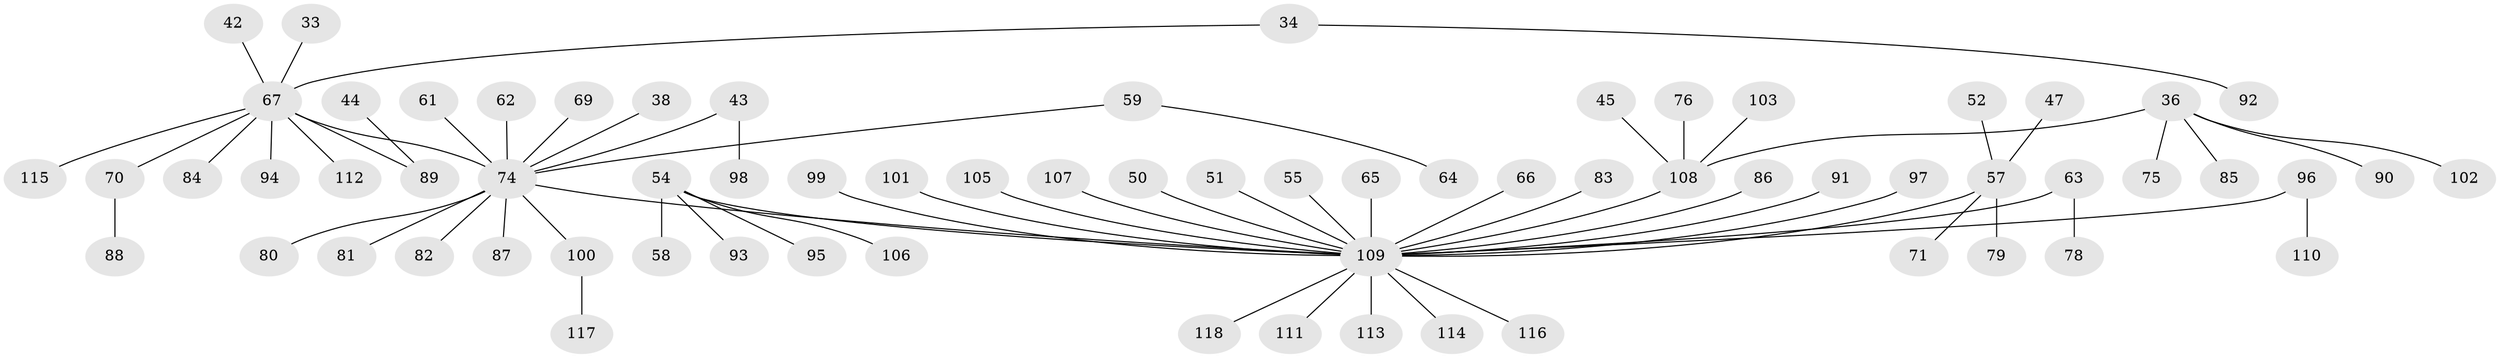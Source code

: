 // original degree distribution, {7: 0.00847457627118644, 4: 0.07627118644067797, 5: 0.05084745762711865, 1: 0.5508474576271186, 6: 0.01694915254237288, 2: 0.17796610169491525, 3: 0.11864406779661017}
// Generated by graph-tools (version 1.1) at 2025/55/03/04/25 21:55:48]
// undirected, 70 vertices, 69 edges
graph export_dot {
graph [start="1"]
  node [color=gray90,style=filled];
  33;
  34;
  36 [super="+23"];
  38;
  42;
  43;
  44;
  45;
  47;
  50;
  51;
  52;
  54 [super="+53"];
  55;
  57 [super="+14"];
  58;
  59;
  61;
  62;
  63;
  64;
  65;
  66;
  67 [super="+30"];
  69;
  70;
  71;
  74 [super="+29+39"];
  75;
  76;
  78;
  79;
  80;
  81;
  82;
  83;
  84;
  85;
  86;
  87;
  88;
  89 [super="+25"];
  90;
  91;
  92;
  93;
  94;
  95;
  96 [super="+68"];
  97;
  98;
  99;
  100;
  101;
  102;
  103;
  105;
  106;
  107;
  108 [super="+56+21"];
  109 [super="+18+72+73+104+77+49"];
  110;
  111;
  112;
  113;
  114;
  115;
  116;
  117;
  118;
  33 -- 67;
  34 -- 92;
  34 -- 67;
  36 -- 90;
  36 -- 85;
  36 -- 102;
  36 -- 75;
  36 -- 108;
  38 -- 74;
  42 -- 67;
  43 -- 98;
  43 -- 74;
  44 -- 89;
  45 -- 108;
  47 -- 57;
  50 -- 109;
  51 -- 109;
  52 -- 57;
  54 -- 106;
  54 -- 58;
  54 -- 93;
  54 -- 95;
  54 -- 109;
  55 -- 109;
  57 -- 71;
  57 -- 79;
  57 -- 109;
  59 -- 64;
  59 -- 74;
  61 -- 74;
  62 -- 74;
  63 -- 78;
  63 -- 109;
  65 -- 109;
  66 -- 109;
  67 -- 70;
  67 -- 94;
  67 -- 112;
  67 -- 115;
  67 -- 84;
  67 -- 89;
  67 -- 74;
  69 -- 74;
  70 -- 88;
  74 -- 100;
  74 -- 109;
  74 -- 80;
  74 -- 81;
  74 -- 82;
  74 -- 87;
  76 -- 108;
  83 -- 109;
  86 -- 109;
  91 -- 109;
  96 -- 109;
  96 -- 110;
  97 -- 109;
  99 -- 109;
  100 -- 117;
  101 -- 109;
  103 -- 108;
  105 -- 109;
  107 -- 109;
  108 -- 109;
  109 -- 113;
  109 -- 118;
  109 -- 111;
  109 -- 116;
  109 -- 114;
}
